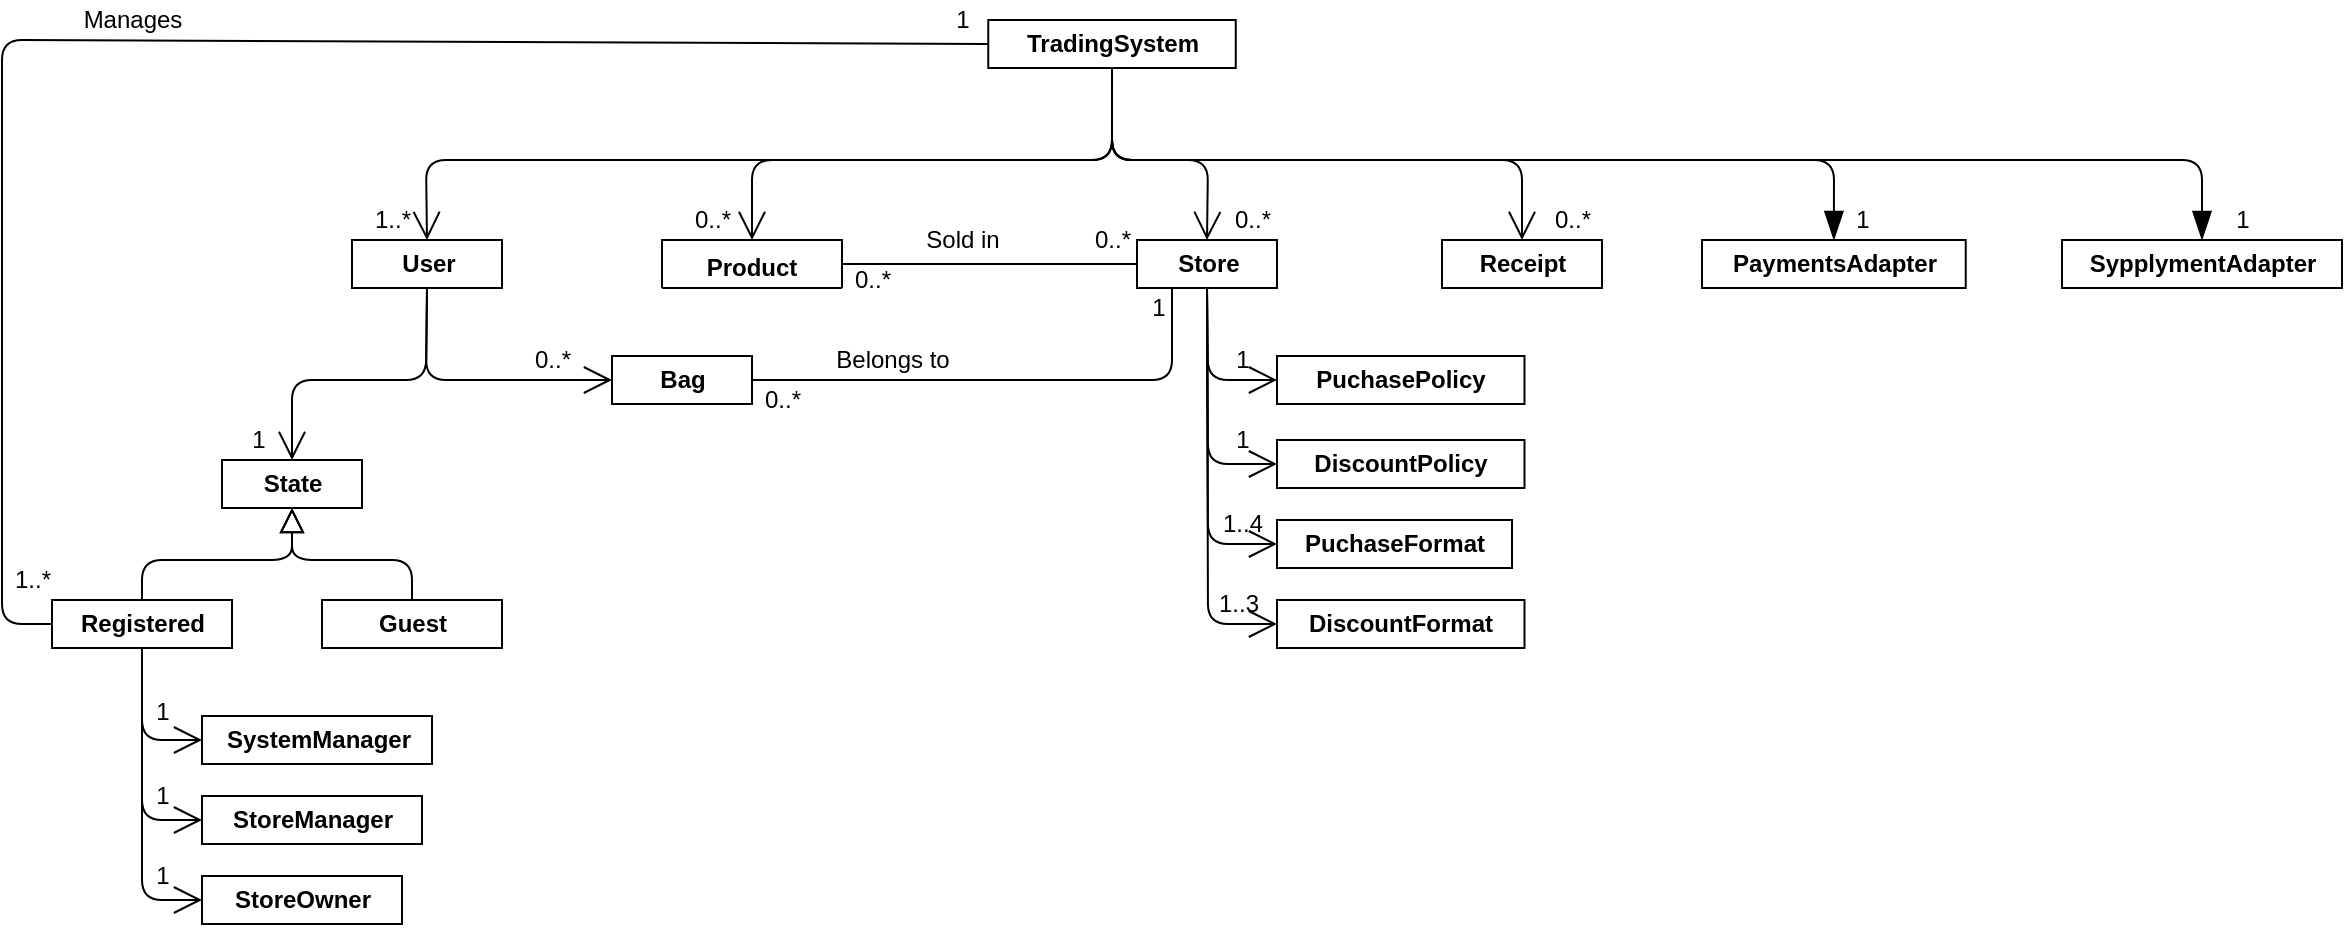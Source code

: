 <mxfile version="14.4.7" type="device"><diagram id="RefZyHLw1zsKc77F1APH" name="Page-1"><mxGraphModel dx="1504" dy="645" grid="1" gridSize="10" guides="1" tooltips="1" connect="1" arrows="1" fold="1" page="1" pageScale="1" pageWidth="850" pageHeight="1100" math="0" shadow="0"><root><mxCell id="0"/><mxCell id="1" parent="0"/><mxCell id="fxyR44luEnfHomacXjEl-32" value="" style="endArrow=blockThin;endFill=1;endSize=12;html=1;exitX=0.5;exitY=1;exitDx=0;exitDy=0;entryX=0.5;entryY=0;entryDx=0;entryDy=0;" parent="1" source="JBgmAeCuhrlYnCRpcaJn-23" target="JBgmAeCuhrlYnCRpcaJn-24" edge="1"><mxGeometry width="160" relative="1" as="geometry"><mxPoint x="725" y="136" as="sourcePoint"/><mxPoint x="1150" y="264" as="targetPoint"/><Array as="points"><mxPoint x="605" y="240"/><mxPoint x="966" y="240"/></Array></mxGeometry></mxCell><mxCell id="fxyR44luEnfHomacXjEl-36" value="" style="endArrow=open;endFill=1;endSize=12;html=1;entryX=0.5;entryY=0;entryDx=0;entryDy=0;exitX=0.5;exitY=1;exitDx=0;exitDy=0;" parent="1" source="JBgmAeCuhrlYnCRpcaJn-23" target="JBgmAeCuhrlYnCRpcaJn-16" edge="1"><mxGeometry width="160" relative="1" as="geometry"><mxPoint x="725" y="136" as="sourcePoint"/><mxPoint x="280" y="356" as="targetPoint"/><Array as="points"><mxPoint x="605" y="240"/><mxPoint x="262" y="240"/></Array></mxGeometry></mxCell><mxCell id="fxyR44luEnfHomacXjEl-37" value="1..*" style="text;html=1;align=center;verticalAlign=middle;resizable=0;points=[];autosize=1;" parent="1" vertex="1"><mxGeometry x="230" y="260" width="30" height="20" as="geometry"/></mxCell><mxCell id="fxyR44luEnfHomacXjEl-39" value="" style="endArrow=open;endFill=1;endSize=12;html=1;exitX=0.5;exitY=1;exitDx=0;exitDy=0;entryX=0;entryY=0.5;entryDx=0;entryDy=0;" parent="1" source="JBgmAeCuhrlYnCRpcaJn-16" target="JBgmAeCuhrlYnCRpcaJn-14" edge="1"><mxGeometry width="160" relative="1" as="geometry"><mxPoint x="325" y="312" as="sourcePoint"/><mxPoint x="377.5" y="398" as="targetPoint"/><Array as="points"><mxPoint x="262" y="350"/></Array></mxGeometry></mxCell><mxCell id="fxyR44luEnfHomacXjEl-42" value="0..*" style="text;html=1;align=center;verticalAlign=middle;resizable=0;points=[];autosize=1;" parent="1" vertex="1"><mxGeometry x="390" y="260" width="30" height="20" as="geometry"/></mxCell><mxCell id="fxyR44luEnfHomacXjEl-43" value="0..*" style="text;html=1;align=center;verticalAlign=middle;resizable=0;points=[];autosize=1;" parent="1" vertex="1"><mxGeometry x="310" y="330" width="30" height="20" as="geometry"/></mxCell><mxCell id="fxyR44luEnfHomacXjEl-45" value="0..*" style="text;html=1;align=center;verticalAlign=middle;resizable=0;points=[];autosize=1;" parent="1" vertex="1"><mxGeometry x="660" y="260" width="30" height="20" as="geometry"/></mxCell><mxCell id="fxyR44luEnfHomacXjEl-72" value="" style="endArrow=open;endFill=1;endSize=12;html=1;exitX=0.5;exitY=1;exitDx=0;exitDy=0;entryX=0.5;entryY=0;entryDx=0;entryDy=0;" parent="1" source="JBgmAeCuhrlYnCRpcaJn-16" target="JBgmAeCuhrlYnCRpcaJn-13" edge="1"><mxGeometry width="160" relative="1" as="geometry"><mxPoint x="280" y="380" as="sourcePoint"/><mxPoint x="190.5" y="464" as="targetPoint"/><Array as="points"><mxPoint x="262" y="350"/><mxPoint x="195" y="350"/></Array></mxGeometry></mxCell><mxCell id="fxyR44luEnfHomacXjEl-73" value="1" style="text;html=1;align=center;verticalAlign=middle;resizable=0;points=[];autosize=1;" parent="1" vertex="1"><mxGeometry x="167.5" y="370" width="20" height="20" as="geometry"/></mxCell><mxCell id="fxyR44luEnfHomacXjEl-80" value="" style="endArrow=open;endFill=1;endSize=12;html=1;entryX=0.5;entryY=0;entryDx=0;entryDy=0;exitX=0.5;exitY=1;exitDx=0;exitDy=0;" parent="1" source="JBgmAeCuhrlYnCRpcaJn-23" target="fxyR44luEnfHomacXjEl-83" edge="1"><mxGeometry width="160" relative="1" as="geometry"><mxPoint x="725" y="136" as="sourcePoint"/><mxPoint x="660" y="586" as="targetPoint"/><Array as="points"><mxPoint x="605" y="240"/><mxPoint x="425" y="240"/></Array></mxGeometry></mxCell><mxCell id="fxyR44luEnfHomacXjEl-83" value="Product" style="swimlane;fontStyle=1;align=center;verticalAlign=top;childLayout=stackLayout;horizontal=1;startSize=26;horizontalStack=0;resizeParent=1;resizeLast=0;collapsible=1;marginBottom=0;rounded=0;shadow=0;strokeWidth=1;" parent="1" vertex="1"><mxGeometry x="380" y="280" width="90" height="24" as="geometry"><mxRectangle x="340" y="380" width="170" height="26" as="alternateBounds"/></mxGeometry></mxCell><mxCell id="fxyR44luEnfHomacXjEl-121" value="" style="endArrow=open;endFill=1;endSize=12;html=1;exitX=0.5;exitY=1;exitDx=0;exitDy=0;entryX=0;entryY=0.5;entryDx=0;entryDy=0;" parent="1" source="JBgmAeCuhrlYnCRpcaJn-17" target="JBgmAeCuhrlYnCRpcaJn-22" edge="1"><mxGeometry width="160" relative="1" as="geometry"><mxPoint x="650" y="340" as="sourcePoint"/><mxPoint x="650" y="474" as="targetPoint"/><Array as="points"><mxPoint x="653" y="350"/></Array></mxGeometry></mxCell><mxCell id="fxyR44luEnfHomacXjEl-145" value="" style="endArrow=blockThin;endFill=1;endSize=12;html=1;entryX=0.5;entryY=0;entryDx=0;entryDy=0;exitX=0.5;exitY=1;exitDx=0;exitDy=0;" parent="1" source="JBgmAeCuhrlYnCRpcaJn-23" target="JBgmAeCuhrlYnCRpcaJn-25" edge="1"><mxGeometry width="160" relative="1" as="geometry"><mxPoint x="725" y="136" as="sourcePoint"/><mxPoint x="1360" y="264" as="targetPoint"/><Array as="points"><mxPoint x="605" y="240"/><mxPoint x="1150" y="240"/></Array></mxGeometry></mxCell><mxCell id="fxyR44luEnfHomacXjEl-146" value="" style="endArrow=open;endFill=1;endSize=12;html=1;exitX=0.5;exitY=1;exitDx=0;exitDy=0;entryX=0.5;entryY=0;entryDx=0;entryDy=0;" parent="1" source="JBgmAeCuhrlYnCRpcaJn-23" target="JBgmAeCuhrlYnCRpcaJn-17" edge="1"><mxGeometry width="160" relative="1" as="geometry"><mxPoint x="725" y="136" as="sourcePoint"/><mxPoint x="600" y="356" as="targetPoint"/><Array as="points"><mxPoint x="605" y="240"/><mxPoint x="653" y="240"/></Array></mxGeometry></mxCell><mxCell id="fxyR44luEnfHomacXjEl-148" value="1" style="text;html=1;align=center;verticalAlign=middle;resizable=0;points=[];autosize=1;" parent="1" vertex="1"><mxGeometry x="1160" y="260" width="20" height="20" as="geometry"/></mxCell><mxCell id="fxyR44luEnfHomacXjEl-149" value="1" style="text;html=1;align=center;verticalAlign=middle;resizable=0;points=[];autosize=1;" parent="1" vertex="1"><mxGeometry x="970" y="260" width="20" height="20" as="geometry"/></mxCell><mxCell id="fxyR44luEnfHomacXjEl-150" value="1..4" style="text;html=1;align=center;verticalAlign=middle;resizable=0;points=[];autosize=1;" parent="1" vertex="1"><mxGeometry x="650" y="412" width="40" height="20" as="geometry"/></mxCell><mxCell id="fxyR44luEnfHomacXjEl-151" value="1..3" style="text;html=1;align=center;verticalAlign=middle;resizable=0;points=[];autosize=1;" parent="1" vertex="1"><mxGeometry x="647.5" y="452" width="40" height="20" as="geometry"/></mxCell><mxCell id="fxyR44luEnfHomacXjEl-152" value="1" style="text;html=1;align=center;verticalAlign=middle;resizable=0;points=[];autosize=1;" parent="1" vertex="1"><mxGeometry x="660" y="370" width="20" height="20" as="geometry"/></mxCell><mxCell id="fxyR44luEnfHomacXjEl-153" value="1" style="text;html=1;align=center;verticalAlign=middle;resizable=0;points=[];autosize=1;" parent="1" vertex="1"><mxGeometry x="660" y="330" width="20" height="20" as="geometry"/></mxCell><mxCell id="RaA0gmaQhVdnIfGNhmqf-1" value="" style="endArrow=none;endFill=0;endSize=12;html=1;exitX=0.5;exitY=1;exitDx=0;exitDy=0;entryX=0.5;entryY=0;entryDx=0;entryDy=0;startArrow=block;startFill=0;startSize=10;" parent="1" target="JBgmAeCuhrlYnCRpcaJn-8" edge="1" source="JBgmAeCuhrlYnCRpcaJn-13"><mxGeometry width="160" relative="1" as="geometry"><mxPoint x="190" y="530" as="sourcePoint"/><mxPoint x="110" y="596" as="targetPoint"/><Array as="points"><mxPoint x="195" y="440"/><mxPoint x="120" y="440"/></Array></mxGeometry></mxCell><mxCell id="RaA0gmaQhVdnIfGNhmqf-2" value="" style="endArrow=none;endFill=0;endSize=12;html=1;exitX=0.5;exitY=1;exitDx=0;exitDy=0;entryX=0.5;entryY=0;entryDx=0;entryDy=0;startArrow=block;startFill=0;startSize=10;" parent="1" target="JBgmAeCuhrlYnCRpcaJn-9" edge="1" source="JBgmAeCuhrlYnCRpcaJn-13"><mxGeometry width="160" relative="1" as="geometry"><mxPoint x="190" y="530" as="sourcePoint"/><mxPoint x="270" y="596" as="targetPoint"/><Array as="points"><mxPoint x="195" y="440"/><mxPoint x="255" y="440"/></Array></mxGeometry></mxCell><mxCell id="RaA0gmaQhVdnIfGNhmqf-37" value="0..*" style="text;html=1;align=center;verticalAlign=middle;resizable=0;points=[];autosize=1;" parent="1" vertex="1"><mxGeometry x="820" y="260" width="30" height="20" as="geometry"/></mxCell><mxCell id="RaA0gmaQhVdnIfGNhmqf-53" value="" style="endArrow=open;endFill=1;endSize=12;html=1;exitX=0.5;exitY=1;exitDx=0;exitDy=0;entryX=0;entryY=0.5;entryDx=0;entryDy=0;" parent="1" source="JBgmAeCuhrlYnCRpcaJn-8" target="JBgmAeCuhrlYnCRpcaJn-10" edge="1"><mxGeometry width="160" relative="1" as="geometry"><mxPoint x="120" y="494" as="sourcePoint"/><mxPoint x="155" y="549" as="targetPoint"/><Array as="points"><mxPoint x="120" y="530"/></Array></mxGeometry></mxCell><mxCell id="RaA0gmaQhVdnIfGNhmqf-54" value="" style="endArrow=open;endFill=1;endSize=12;html=1;entryX=0;entryY=0.5;entryDx=0;entryDy=0;exitX=0.5;exitY=1;exitDx=0;exitDy=0;" parent="1" target="JBgmAeCuhrlYnCRpcaJn-11" edge="1" source="JBgmAeCuhrlYnCRpcaJn-8"><mxGeometry width="160" relative="1" as="geometry"><mxPoint x="120" y="504" as="sourcePoint"/><mxPoint x="155" y="603.75" as="targetPoint"/><Array as="points"><mxPoint x="120" y="570"/></Array></mxGeometry></mxCell><mxCell id="RaA0gmaQhVdnIfGNhmqf-55" value="" style="endArrow=open;endFill=1;endSize=12;html=1;entryX=0;entryY=0.5;entryDx=0;entryDy=0;exitX=0.5;exitY=1;exitDx=0;exitDy=0;" parent="1" source="JBgmAeCuhrlYnCRpcaJn-8" target="JBgmAeCuhrlYnCRpcaJn-12" edge="1"><mxGeometry width="160" relative="1" as="geometry"><mxPoint x="120" y="494" as="sourcePoint"/><mxPoint x="155" y="656" as="targetPoint"/><Array as="points"><mxPoint x="120" y="610"/></Array></mxGeometry></mxCell><mxCell id="JBgmAeCuhrlYnCRpcaJn-5" value="" style="endArrow=none;html=1;entryX=0;entryY=0.5;entryDx=0;entryDy=0;exitX=0;exitY=0.5;exitDx=0;exitDy=0;" edge="1" parent="1" source="JBgmAeCuhrlYnCRpcaJn-8" target="JBgmAeCuhrlYnCRpcaJn-23"><mxGeometry width="50" height="50" relative="1" as="geometry"><mxPoint x="50" y="578" as="sourcePoint"/><mxPoint x="660" y="123" as="targetPoint"/><Array as="points"><mxPoint x="50" y="472"/><mxPoint x="50" y="180"/></Array></mxGeometry></mxCell><mxCell id="JBgmAeCuhrlYnCRpcaJn-6" value="Manages" style="text;html=1;align=center;verticalAlign=middle;resizable=0;points=[];autosize=1;" vertex="1" parent="1"><mxGeometry x="80" y="160" width="70" height="20" as="geometry"/></mxCell><mxCell id="JBgmAeCuhrlYnCRpcaJn-7" value="1..*" style="text;html=1;align=center;verticalAlign=middle;resizable=0;points=[];autosize=1;" vertex="1" parent="1"><mxGeometry x="50" y="440" width="30" height="20" as="geometry"/></mxCell><mxCell id="JBgmAeCuhrlYnCRpcaJn-8" value="&lt;b&gt;Registered&lt;/b&gt;" style="html=1;" vertex="1" parent="1"><mxGeometry x="75" y="460" width="90" height="24" as="geometry"/></mxCell><mxCell id="JBgmAeCuhrlYnCRpcaJn-9" value="&lt;b&gt;Guest&lt;/b&gt;" style="html=1;" vertex="1" parent="1"><mxGeometry x="210" y="460" width="90" height="24" as="geometry"/></mxCell><mxCell id="JBgmAeCuhrlYnCRpcaJn-10" value="&lt;b&gt;SystemManager&lt;/b&gt;" style="html=1;" vertex="1" parent="1"><mxGeometry x="150" y="518" width="115" height="24" as="geometry"/></mxCell><mxCell id="JBgmAeCuhrlYnCRpcaJn-11" value="&lt;b&gt;StoreManager&lt;/b&gt;" style="html=1;" vertex="1" parent="1"><mxGeometry x="150" y="558" width="110" height="24" as="geometry"/></mxCell><mxCell id="JBgmAeCuhrlYnCRpcaJn-12" value="&lt;b&gt;StoreOwner&lt;/b&gt;" style="html=1;" vertex="1" parent="1"><mxGeometry x="150" y="598" width="100" height="24" as="geometry"/></mxCell><mxCell id="JBgmAeCuhrlYnCRpcaJn-13" value="&lt;b&gt;State&lt;/b&gt;" style="html=1;" vertex="1" parent="1"><mxGeometry x="160" y="390" width="70" height="24" as="geometry"/></mxCell><mxCell id="JBgmAeCuhrlYnCRpcaJn-14" value="&lt;b&gt;Bag&lt;/b&gt;" style="html=1;" vertex="1" parent="1"><mxGeometry x="355" y="338" width="70" height="24" as="geometry"/></mxCell><mxCell id="JBgmAeCuhrlYnCRpcaJn-16" value="&lt;b&gt;User&lt;/b&gt;" style="html=1;" vertex="1" parent="1"><mxGeometry x="225" y="280" width="75" height="24" as="geometry"/></mxCell><mxCell id="JBgmAeCuhrlYnCRpcaJn-17" value="&lt;b&gt;Store&lt;/b&gt;" style="html=1;" vertex="1" parent="1"><mxGeometry x="617.5" y="280" width="70" height="24" as="geometry"/></mxCell><mxCell id="JBgmAeCuhrlYnCRpcaJn-18" value="&lt;b&gt;Receipt&lt;/b&gt;" style="html=1;" vertex="1" parent="1"><mxGeometry x="770" y="280" width="80" height="24" as="geometry"/></mxCell><mxCell id="JBgmAeCuhrlYnCRpcaJn-19" value="&lt;span style=&quot;font-weight: 700&quot;&gt;DiscountFormat&lt;/span&gt;" style="html=1;" vertex="1" parent="1"><mxGeometry x="687.5" y="460" width="123.75" height="24" as="geometry"/></mxCell><mxCell id="JBgmAeCuhrlYnCRpcaJn-20" value="&lt;span style=&quot;font-weight: 700&quot;&gt;PuchaseFormat&lt;/span&gt;" style="html=1;" vertex="1" parent="1"><mxGeometry x="687.5" y="420" width="117.5" height="24" as="geometry"/></mxCell><mxCell id="JBgmAeCuhrlYnCRpcaJn-21" value="&lt;span style=&quot;font-weight: 700&quot;&gt;DiscountPolicy&lt;/span&gt;" style="html=1;" vertex="1" parent="1"><mxGeometry x="687.5" y="380" width="123.75" height="24" as="geometry"/></mxCell><mxCell id="JBgmAeCuhrlYnCRpcaJn-22" value="&lt;span style=&quot;font-weight: 700&quot;&gt;PuchasePolicy&lt;/span&gt;" style="html=1;" vertex="1" parent="1"><mxGeometry x="687.5" y="338" width="123.75" height="24" as="geometry"/></mxCell><mxCell id="JBgmAeCuhrlYnCRpcaJn-23" value="&lt;span style=&quot;font-weight: 700&quot;&gt;TradingSystem&lt;/span&gt;" style="html=1;" vertex="1" parent="1"><mxGeometry x="543.13" y="170" width="123.75" height="24" as="geometry"/></mxCell><mxCell id="JBgmAeCuhrlYnCRpcaJn-24" value="&lt;span style=&quot;font-weight: 700&quot;&gt;PaymentsAdapter&lt;/span&gt;" style="html=1;" vertex="1" parent="1"><mxGeometry x="900.0" y="280" width="131.87" height="24" as="geometry"/></mxCell><mxCell id="JBgmAeCuhrlYnCRpcaJn-25" value="&lt;span style=&quot;font-weight: 700&quot;&gt;SypplymentAdapter&lt;/span&gt;" style="html=1;" vertex="1" parent="1"><mxGeometry x="1080" y="280" width="140" height="24" as="geometry"/></mxCell><mxCell id="JBgmAeCuhrlYnCRpcaJn-28" value="1" style="text;html=1;align=center;verticalAlign=middle;resizable=0;points=[];autosize=1;" vertex="1" parent="1"><mxGeometry x="520" y="160" width="20" height="20" as="geometry"/></mxCell><mxCell id="JBgmAeCuhrlYnCRpcaJn-29" value="" style="endArrow=open;endFill=1;endSize=12;html=1;exitX=0.5;exitY=1;exitDx=0;exitDy=0;entryX=0.5;entryY=0;entryDx=0;entryDy=0;" edge="1" parent="1" source="JBgmAeCuhrlYnCRpcaJn-23" target="JBgmAeCuhrlYnCRpcaJn-18"><mxGeometry width="160" relative="1" as="geometry"><mxPoint x="615.005" y="204" as="sourcePoint"/><mxPoint x="662.5" y="290" as="targetPoint"/><Array as="points"><mxPoint x="605" y="240"/><mxPoint x="810" y="240"/></Array></mxGeometry></mxCell><mxCell id="JBgmAeCuhrlYnCRpcaJn-30" value="" style="endArrow=open;endFill=1;endSize=12;html=1;exitX=0.5;exitY=1;exitDx=0;exitDy=0;entryX=0;entryY=0.5;entryDx=0;entryDy=0;" edge="1" parent="1" source="JBgmAeCuhrlYnCRpcaJn-17" target="JBgmAeCuhrlYnCRpcaJn-21"><mxGeometry width="160" relative="1" as="geometry"><mxPoint x="662.5" y="314" as="sourcePoint"/><mxPoint x="690" y="360" as="targetPoint"/><Array as="points"><mxPoint x="653" y="392"/></Array></mxGeometry></mxCell><mxCell id="JBgmAeCuhrlYnCRpcaJn-31" value="1" style="text;html=1;align=center;verticalAlign=middle;resizable=0;points=[];autosize=1;" vertex="1" parent="1"><mxGeometry x="120" y="588" width="20" height="20" as="geometry"/></mxCell><mxCell id="JBgmAeCuhrlYnCRpcaJn-32" value="1" style="text;html=1;align=center;verticalAlign=middle;resizable=0;points=[];autosize=1;" vertex="1" parent="1"><mxGeometry x="120" y="548" width="20" height="20" as="geometry"/></mxCell><mxCell id="JBgmAeCuhrlYnCRpcaJn-33" value="1" style="text;html=1;align=center;verticalAlign=middle;resizable=0;points=[];autosize=1;" vertex="1" parent="1"><mxGeometry x="120" y="506" width="20" height="20" as="geometry"/></mxCell><mxCell id="JBgmAeCuhrlYnCRpcaJn-35" value="" style="endArrow=open;endFill=1;endSize=12;html=1;exitX=0.5;exitY=1;exitDx=0;exitDy=0;entryX=0;entryY=0.5;entryDx=0;entryDy=0;" edge="1" parent="1" source="JBgmAeCuhrlYnCRpcaJn-17" target="JBgmAeCuhrlYnCRpcaJn-20"><mxGeometry width="160" relative="1" as="geometry"><mxPoint x="662.5" y="314" as="sourcePoint"/><mxPoint x="697.5" y="402" as="targetPoint"/><Array as="points"><mxPoint x="653" y="432"/></Array></mxGeometry></mxCell><mxCell id="JBgmAeCuhrlYnCRpcaJn-37" value="" style="endArrow=open;endFill=1;endSize=12;html=1;exitX=0.5;exitY=1;exitDx=0;exitDy=0;entryX=0;entryY=0.5;entryDx=0;entryDy=0;" edge="1" parent="1" source="JBgmAeCuhrlYnCRpcaJn-17" target="JBgmAeCuhrlYnCRpcaJn-19"><mxGeometry width="160" relative="1" as="geometry"><mxPoint x="662.5" y="314" as="sourcePoint"/><mxPoint x="697.5" y="442" as="targetPoint"/><Array as="points"><mxPoint x="653" y="472"/></Array></mxGeometry></mxCell><mxCell id="JBgmAeCuhrlYnCRpcaJn-39" value="" style="endArrow=none;html=1;entryX=0.25;entryY=1;entryDx=0;entryDy=0;exitX=1;exitY=0.5;exitDx=0;exitDy=0;" edge="1" parent="1" source="JBgmAeCuhrlYnCRpcaJn-14" target="JBgmAeCuhrlYnCRpcaJn-17"><mxGeometry width="50" height="50" relative="1" as="geometry"><mxPoint x="430" y="490" as="sourcePoint"/><mxPoint x="480" y="440" as="targetPoint"/><Array as="points"><mxPoint x="580" y="350"/><mxPoint x="635" y="350"/></Array></mxGeometry></mxCell><mxCell id="JBgmAeCuhrlYnCRpcaJn-40" value="Belongs to" style="text;html=1;align=center;verticalAlign=middle;resizable=0;points=[];autosize=1;" vertex="1" parent="1"><mxGeometry x="460" y="330" width="70" height="20" as="geometry"/></mxCell><mxCell id="JBgmAeCuhrlYnCRpcaJn-41" value="1" style="text;html=1;align=center;verticalAlign=middle;resizable=0;points=[];autosize=1;" vertex="1" parent="1"><mxGeometry x="617.5" y="304" width="20" height="20" as="geometry"/></mxCell><mxCell id="JBgmAeCuhrlYnCRpcaJn-42" value="0..*" style="text;html=1;align=center;verticalAlign=middle;resizable=0;points=[];autosize=1;" vertex="1" parent="1"><mxGeometry x="425" y="350" width="30" height="20" as="geometry"/></mxCell><mxCell id="JBgmAeCuhrlYnCRpcaJn-43" value="" style="endArrow=none;html=1;exitX=1;exitY=0.5;exitDx=0;exitDy=0;entryX=0;entryY=0.5;entryDx=0;entryDy=0;" edge="1" parent="1" source="fxyR44luEnfHomacXjEl-83" target="JBgmAeCuhrlYnCRpcaJn-17"><mxGeometry width="50" height="50" relative="1" as="geometry"><mxPoint x="365" y="384" as="sourcePoint"/><mxPoint x="620" y="340" as="targetPoint"/></mxGeometry></mxCell><mxCell id="JBgmAeCuhrlYnCRpcaJn-44" value="0..*" style="text;html=1;align=center;verticalAlign=middle;resizable=0;points=[];autosize=1;" vertex="1" parent="1"><mxGeometry x="590.01" y="270" width="30" height="20" as="geometry"/></mxCell><mxCell id="JBgmAeCuhrlYnCRpcaJn-45" value="0..*" style="text;html=1;align=center;verticalAlign=middle;resizable=0;points=[];autosize=1;" vertex="1" parent="1"><mxGeometry x="470" y="290" width="30" height="20" as="geometry"/></mxCell><mxCell id="JBgmAeCuhrlYnCRpcaJn-47" value="Sold in" style="text;html=1;align=center;verticalAlign=middle;resizable=0;points=[];autosize=1;" vertex="1" parent="1"><mxGeometry x="505" y="270" width="50" height="20" as="geometry"/></mxCell></root></mxGraphModel></diagram></mxfile>